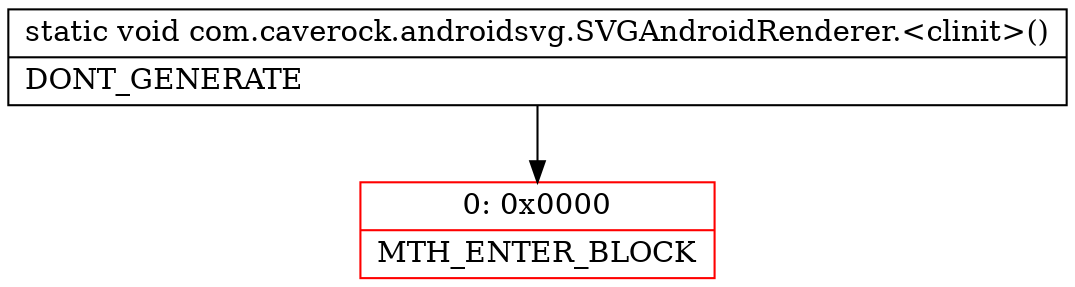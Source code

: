 digraph "CFG forcom.caverock.androidsvg.SVGAndroidRenderer.\<clinit\>()V" {
subgraph cluster_Region_896488884 {
label = "R(0)";
node [shape=record,color=blue];
}
Node_0 [shape=record,color=red,label="{0\:\ 0x0000|MTH_ENTER_BLOCK\l}"];
MethodNode[shape=record,label="{static void com.caverock.androidsvg.SVGAndroidRenderer.\<clinit\>()  | DONT_GENERATE\l}"];
MethodNode -> Node_0;
}

